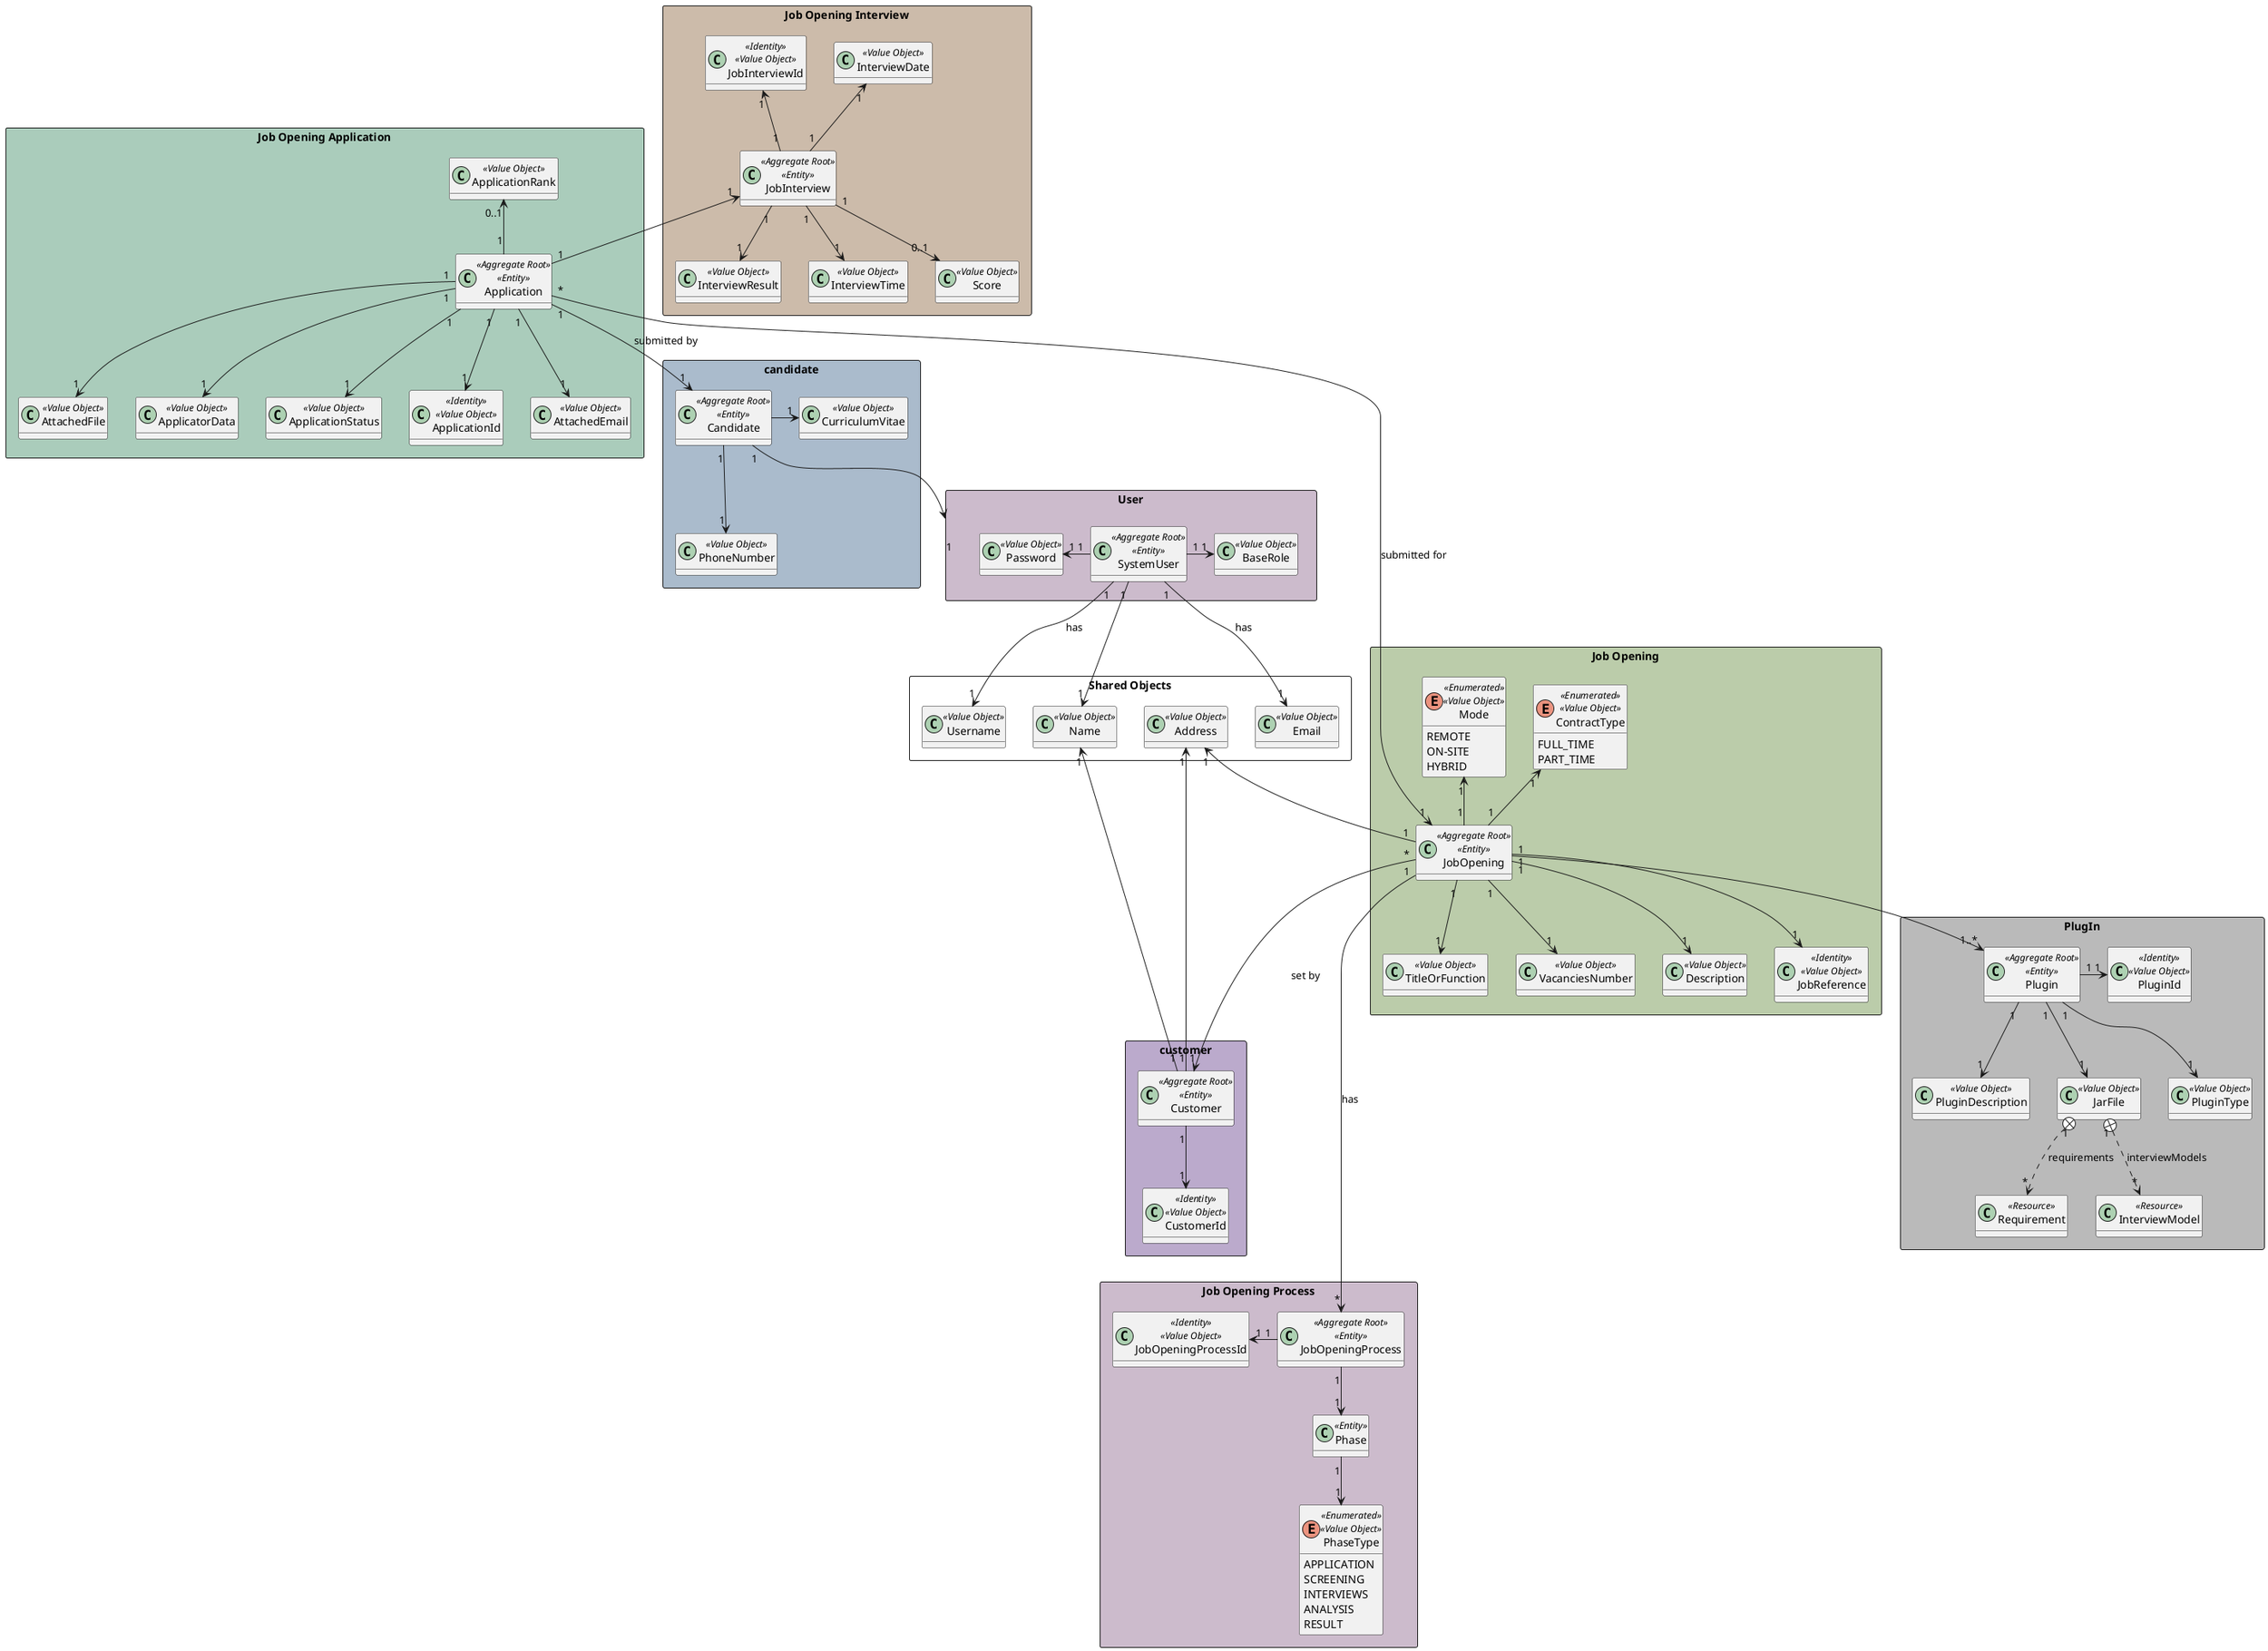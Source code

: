 @startuml
'https://plantuml.com/class-diagram

hide methods



rectangle candidate #aabbcc{
    class Candidate<<Aggregate Root>><<Entity>>{}
    class CurriculumVitae<<Value Object>>{}
    class PhoneNumber <<Value Object>>


}

Candidate "1" --> "1" User

rectangle customer #bbaacc{
    class Customer <<Aggregate Root>><<Entity>>{}
    class CustomerId<<Identity>><<Value Object>>{}
}





rectangle "Shared Objects" {

    class Email <<Value Object>>
    class Username <<Value Object>>
    class Address <<Value Object>>
    class Name<<Value Object>>{}

}





rectangle "Job Opening" #bbccaa {

    class JobOpening<<Aggregate Root>><<Entity>>{}

    class JobReference<<Identity>><<Value Object>>{}

    class TitleOrFunction<<Value Object>>{}

    enum ContractType<<Enumerated>><<Value Object>>{
        FULL_TIME
        PART_TIME
    }

    enum Mode<<Enumerated>><<Value Object>>{
        REMOTE
        ON-SITE
        HYBRID
        }


    class VacanciesNumber<<Value Object>>{}

    class Description<<Value Object>>{}
'
'    class PhaseDates<<Entity>>{}
'    enum PhaseType<<Enumerated>><<Value Object>>{
'                APPLICATION
'                SCREENING
'                INTERVIEWS
'                ANALYSIS
'                RESULT
'            }
'     JobOpening "1" --> "0..1" PhaseDates
'     PhaseDates "1" --> "1" PhaseType
}


rectangle "Job Opening Application" #aaccbb {

    class Application<<Aggregate Root>><<Entity>>{}

    class ApplicationId<<Identity>><<Value Object>>{}

    class AttachedEmail<<Value Object>>{}

    class AttachedFile<<Value Object>>{}

    class ApplicatorData<<Value Object>>{}

    class ApplicationStatus<<Value Object>>{}

    class ApplicationRank<<Value Object>>{}

'    Deviamos retirar o rank deste agregrado

}

rectangle "Job Opening Interview" #ccbbaa {
    class JobInterview <<Aggregate Root>><<Entity>>{}
    class JobInterviewId<<Identity>><<Value Object>>{}
    class InterviewDate<<Value Object>>{}
    class InterviewTime<<Value Object>>{}
    class Score<<Value Object>>{}
    class InterviewResult<<Value Object>>{}
}

rectangle "User" #ccbbcc {
    class SystemUser <<Aggregate Root>><<Entity>>{}
    class Password<<Value Object>>{}
    class BaseRole<<Value Object>>{}

    SystemUser "1" --> "1" Email: has
    SystemUser "1" --> "1" Username: has
    SystemUser "1" -up> "1" Password
    SystemUser "1" --> "1" Name
    SystemUser "1" -> "1" BaseRole

}


'
'rectangle "Filtering Strategy" #bbaacc {
'interface FilterStrategy{
'
'    +filter()
'    +criteria()
'    }
'
'    class Criteria <<Value Object>>{}
'
'    class FilterByDescription extends FilterStrategy{}
'    class FilterByDate extends FilterStrategy{}
'    class FilterByCode extends FilterStrategy {}
'}



rectangle "Job Opening Process" #ccbbcc{
    class JobOpeningProcess<<Aggregate Root>><<Entity>>{}
    class JobOpeningProcessId<<Identity>><<Value Object>>{}
    class Phase<<Entity>>{
        }
    enum PhaseType<<Enumerated>><<Value Object>>{
        APPLICATION
        SCREENING
        INTERVIEWS
        ANALYSIS
        RESULT
    }
}





rectangle "PlugIn" #bababa {
    class Plugin <<Aggregate Root>><<Entity>>{}
    class PluginType<<Value Object>>{}
    class PluginId<<Identity>><<Value Object>>{}
    class PluginDescription<<Value Object>>{}
    class JarFile<<Value Object>>{}
    class Requirement<<Resource>>{}
    class InterviewModel<<Resource>>{}
}

Plugin "1" --> "1" PluginType
Plugin "1" -right-> "1" PluginId
Plugin "1" --> "1" PluginDescription
Plugin "1" --> "1" JarFile


JobReference "1" <-up- "1" JobOpening
TitleOrFunction "1" <-up- "1" JobOpening
ContractType "1" <-- "1" JobOpening
Mode "1" <-- "1" JobOpening
Description "1" <-up- "1" JobOpening
VacanciesNumber "1" <-up- "1" JobOpening

JobOpening "*" -> "1" Customer : set by


Application "1" --> "1" ApplicationId
Application "1" --> "1" AttachedEmail
Application "1" --> "1" AttachedFile
Application "1" --> "1" ApplicatorData
Application "*" ---> "1" JobOpening : submitted for
Application "1" -down-> "1" Candidate : submitted by
Application "1" --> "1" ApplicationStatus

Customer "1" --> "1" CustomerId

''InterviewModel "1" -left-> "1" InterviewModelName : has
''InterviewModel "1" -down--> "*" Question : contains
''Question <|-- InterviewModel : belongs to


Candidate "1" --> "1" PhoneNumber

Address "1" <-- "1" JobOpening
Address "1" <---- "1" Customer
Name "1" <-- "1" Customer


JobInterview "1" -up-> "1" JobInterviewId
JobInterview "1" -up-> "1" InterviewDate
JobInterview "1" --> "1" InterviewTime
JobInterview "1" --> "0..1" Score
JobInterview "1" --> "1" InterviewResult

JobOpening "1" --> "1..*" "Plugin"

'
'Criteria "1" -up-> "1" FilterByCode
'Criteria "1" -up-> "1" FilterByDate
'Criteria "1" -up-> "1" FilterByDescription


Candidate -right-> "1" CurriculumVitae

Application "1" -up-> "1" JobInterview
Application "1" -up-> "0..1" ApplicationRank

JarFile "1" +..> "*" InterviewModel : interviewModels
JarFile "1" +..> "*" Requirement : requirements

JobOpeningProcess "1" -left-> "1" JobOpeningProcessId
JobOpening "1" -----> "*" JobOpeningProcess : has
JobOpeningProcess "1" --> "1" Phase
Phase "1" --> "1" PhaseType


@enduml